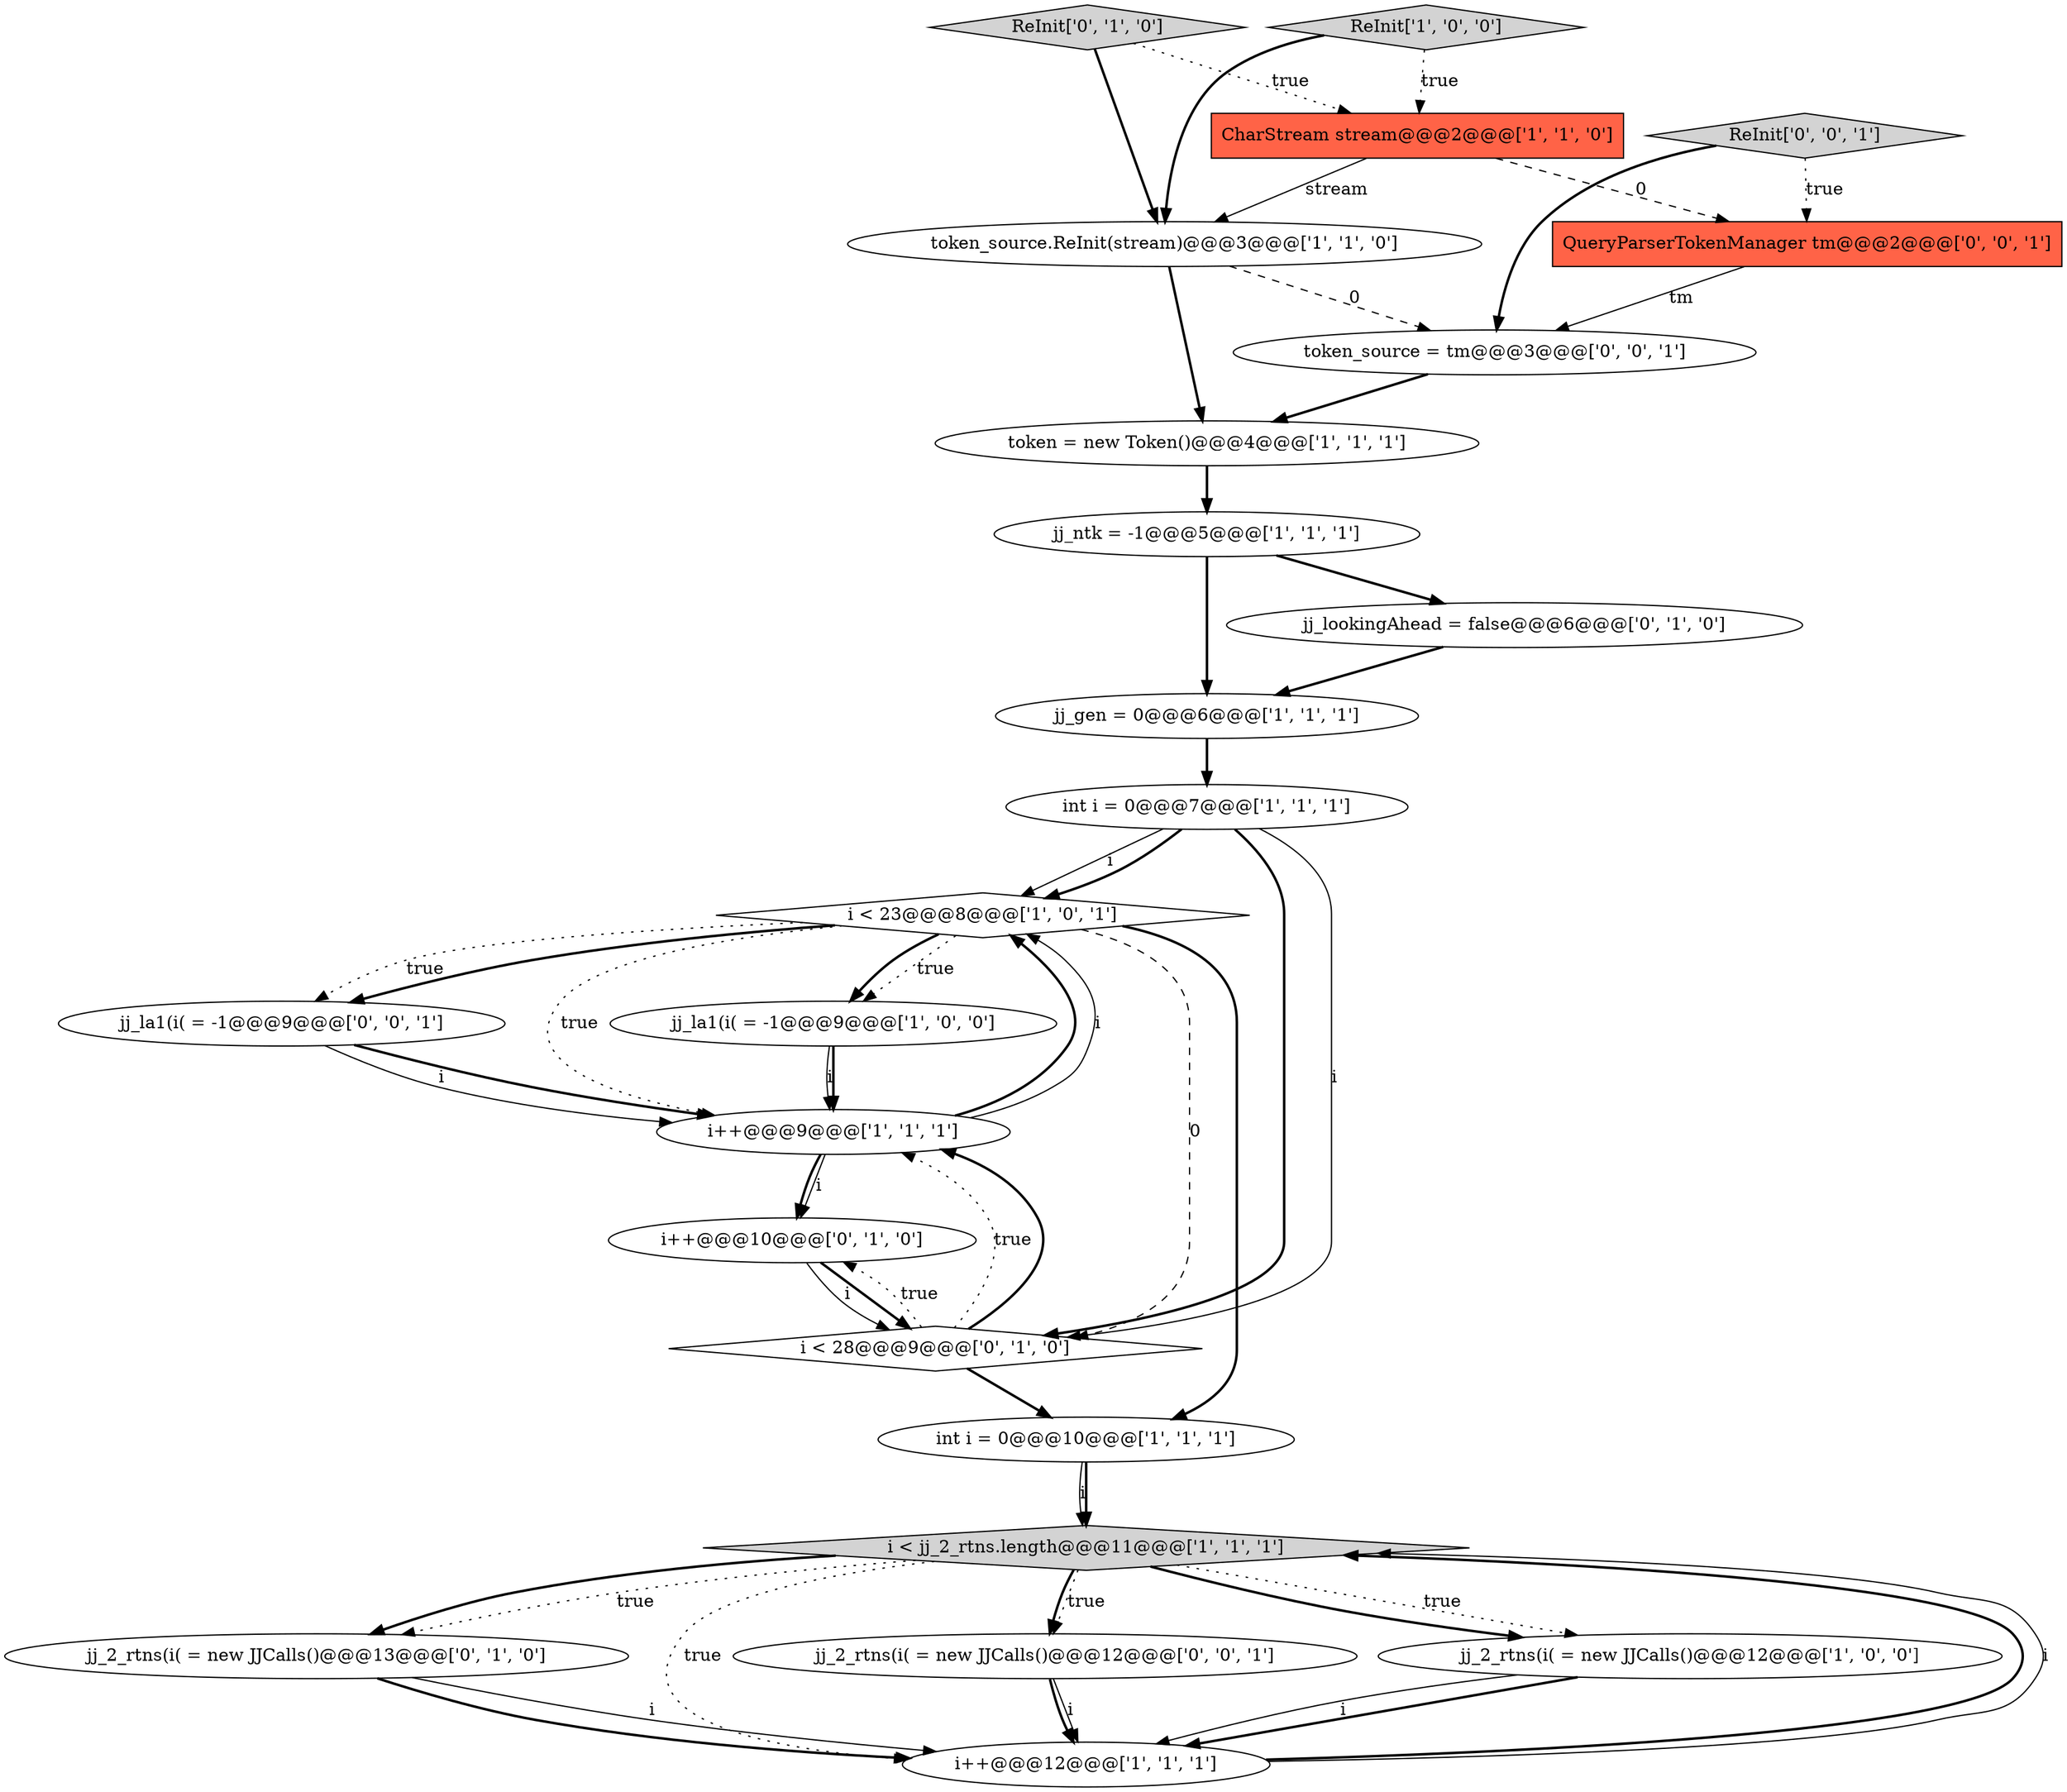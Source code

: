 digraph {
0 [style = filled, label = "i < 23@@@8@@@['1', '0', '1']", fillcolor = white, shape = diamond image = "AAA0AAABBB1BBB"];
4 [style = filled, label = "ReInit['1', '0', '0']", fillcolor = lightgray, shape = diamond image = "AAA0AAABBB1BBB"];
23 [style = filled, label = "token_source = tm@@@3@@@['0', '0', '1']", fillcolor = white, shape = ellipse image = "AAA0AAABBB3BBB"];
9 [style = filled, label = "i++@@@9@@@['1', '1', '1']", fillcolor = white, shape = ellipse image = "AAA0AAABBB1BBB"];
1 [style = filled, label = "int i = 0@@@10@@@['1', '1', '1']", fillcolor = white, shape = ellipse image = "AAA0AAABBB1BBB"];
16 [style = filled, label = "jj_2_rtns(i( = new JJCalls()@@@13@@@['0', '1', '0']", fillcolor = white, shape = ellipse image = "AAA0AAABBB2BBB"];
2 [style = filled, label = "i < jj_2_rtns.length@@@11@@@['1', '1', '1']", fillcolor = lightgray, shape = diamond image = "AAA0AAABBB1BBB"];
13 [style = filled, label = "CharStream stream@@@2@@@['1', '1', '0']", fillcolor = tomato, shape = box image = "AAA0AAABBB1BBB"];
22 [style = filled, label = "QueryParserTokenManager tm@@@2@@@['0', '0', '1']", fillcolor = tomato, shape = box image = "AAA0AAABBB3BBB"];
3 [style = filled, label = "jj_ntk = -1@@@5@@@['1', '1', '1']", fillcolor = white, shape = ellipse image = "AAA0AAABBB1BBB"];
6 [style = filled, label = "jj_gen = 0@@@6@@@['1', '1', '1']", fillcolor = white, shape = ellipse image = "AAA0AAABBB1BBB"];
19 [style = filled, label = "jj_la1(i( = -1@@@9@@@['0', '0', '1']", fillcolor = white, shape = ellipse image = "AAA0AAABBB3BBB"];
7 [style = filled, label = "token = new Token()@@@4@@@['1', '1', '1']", fillcolor = white, shape = ellipse image = "AAA0AAABBB1BBB"];
12 [style = filled, label = "i++@@@12@@@['1', '1', '1']", fillcolor = white, shape = ellipse image = "AAA0AAABBB1BBB"];
8 [style = filled, label = "token_source.ReInit(stream)@@@3@@@['1', '1', '0']", fillcolor = white, shape = ellipse image = "AAA0AAABBB1BBB"];
20 [style = filled, label = "jj_2_rtns(i( = new JJCalls()@@@12@@@['0', '0', '1']", fillcolor = white, shape = ellipse image = "AAA0AAABBB3BBB"];
15 [style = filled, label = "ReInit['0', '1', '0']", fillcolor = lightgray, shape = diamond image = "AAA0AAABBB2BBB"];
17 [style = filled, label = "i < 28@@@9@@@['0', '1', '0']", fillcolor = white, shape = diamond image = "AAA1AAABBB2BBB"];
21 [style = filled, label = "ReInit['0', '0', '1']", fillcolor = lightgray, shape = diamond image = "AAA0AAABBB3BBB"];
5 [style = filled, label = "jj_la1(i( = -1@@@9@@@['1', '0', '0']", fillcolor = white, shape = ellipse image = "AAA0AAABBB1BBB"];
18 [style = filled, label = "jj_lookingAhead = false@@@6@@@['0', '1', '0']", fillcolor = white, shape = ellipse image = "AAA1AAABBB2BBB"];
14 [style = filled, label = "i++@@@10@@@['0', '1', '0']", fillcolor = white, shape = ellipse image = "AAA0AAABBB2BBB"];
11 [style = filled, label = "jj_2_rtns(i( = new JJCalls()@@@12@@@['1', '0', '0']", fillcolor = white, shape = ellipse image = "AAA0AAABBB1BBB"];
10 [style = filled, label = "int i = 0@@@7@@@['1', '1', '1']", fillcolor = white, shape = ellipse image = "AAA0AAABBB1BBB"];
2->11 [style = dotted, label="true"];
14->17 [style = bold, label=""];
17->14 [style = dotted, label="true"];
11->12 [style = bold, label=""];
9->14 [style = solid, label="i"];
19->9 [style = bold, label=""];
15->13 [style = dotted, label="true"];
10->17 [style = bold, label=""];
2->11 [style = bold, label=""];
16->12 [style = solid, label="i"];
12->2 [style = bold, label=""];
13->22 [style = dashed, label="0"];
2->20 [style = dotted, label="true"];
12->2 [style = solid, label="i"];
21->22 [style = dotted, label="true"];
0->19 [style = bold, label=""];
4->8 [style = bold, label=""];
9->0 [style = bold, label=""];
5->9 [style = bold, label=""];
3->18 [style = bold, label=""];
9->0 [style = solid, label="i"];
0->1 [style = bold, label=""];
1->2 [style = solid, label="i"];
20->12 [style = solid, label="i"];
11->12 [style = solid, label="i"];
17->9 [style = dotted, label="true"];
2->16 [style = dotted, label="true"];
3->6 [style = bold, label=""];
6->10 [style = bold, label=""];
7->3 [style = bold, label=""];
0->5 [style = dotted, label="true"];
19->9 [style = solid, label="i"];
16->12 [style = bold, label=""];
8->23 [style = dashed, label="0"];
0->9 [style = dotted, label="true"];
10->0 [style = solid, label="i"];
18->6 [style = bold, label=""];
2->20 [style = bold, label=""];
5->9 [style = solid, label="i"];
17->9 [style = bold, label=""];
14->17 [style = solid, label="i"];
0->17 [style = dashed, label="0"];
23->7 [style = bold, label=""];
9->14 [style = bold, label=""];
2->12 [style = dotted, label="true"];
8->7 [style = bold, label=""];
2->16 [style = bold, label=""];
10->17 [style = solid, label="i"];
0->5 [style = bold, label=""];
4->13 [style = dotted, label="true"];
21->23 [style = bold, label=""];
15->8 [style = bold, label=""];
13->8 [style = solid, label="stream"];
1->2 [style = bold, label=""];
20->12 [style = bold, label=""];
0->19 [style = dotted, label="true"];
10->0 [style = bold, label=""];
22->23 [style = solid, label="tm"];
17->1 [style = bold, label=""];
}
